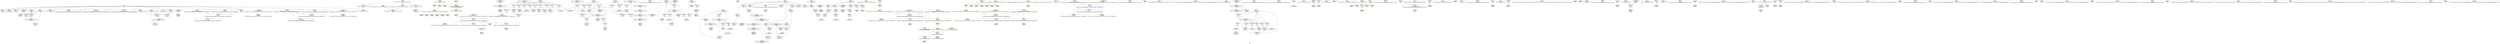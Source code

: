 digraph "SVFG" {
	label="SVFG";

	Node0x5588e68b7b00 [shape=record,color=grey,label="{NodeID: 0\nNullPtr}"];
	Node0x5588e68b7b00 -> Node0x5588e68da860[style=solid];
	Node0x5588e68b7b00 -> Node0x5588e68da960[style=solid];
	Node0x5588e68b7b00 -> Node0x5588e68daa30[style=solid];
	Node0x5588e68b7b00 -> Node0x5588e68dab00[style=solid];
	Node0x5588e68b7b00 -> Node0x5588e68dabd0[style=solid];
	Node0x5588e68b7b00 -> Node0x5588e68daca0[style=solid];
	Node0x5588e68b7b00 -> Node0x5588e68dad70[style=solid];
	Node0x5588e68b7b00 -> Node0x5588e68dae40[style=solid];
	Node0x5588e68b7b00 -> Node0x5588e68daf10[style=solid];
	Node0x5588e68b7b00 -> Node0x5588e68dafe0[style=solid];
	Node0x5588e68b7b00 -> Node0x5588e68db0b0[style=solid];
	Node0x5588e68b7b00 -> Node0x5588e68db180[style=solid];
	Node0x5588e68b7b00 -> Node0x5588e68db250[style=solid];
	Node0x5588e68b7b00 -> Node0x5588e68db320[style=solid];
	Node0x5588e68b7b00 -> Node0x5588e68e1880[style=solid];
	Node0x5588e68fc250 [shape=record,color=yellow,style=double,label="{NodeID: 346\n20V_1 = ENCHI(MR_20V_0)\npts\{78 \}\nFun[main]}"];
	Node0x5588e68fc250 -> Node0x5588e68dc700[style=dashed];
	Node0x5588e68fc250 -> Node0x5588e68dc8a0[style=dashed];
	Node0x5588e68fc250 -> Node0x5588e68fde70[style=dashed];
	Node0x5588e68e64e0 [shape=record,color=yellow,style=double,label="{NodeID: 263\nAPARM(322)\nCS[]}"];
	Node0x5588e68e1070 [shape=record,color=red,label="{NodeID: 180\n356\<--329\n\<--__len\n_ZStplIcSt11char_traitsIcESaIcEENSt7__cxx1112basic_stringIT_T0_T1_EEPKS5_RKS8_\n}"];
	Node0x5588e68e1070 -> Node0x5588e68e53d0[style=solid];
	Node0x5588e68d8970 [shape=record,color=black,label="{NodeID: 97\n141\<--140\nidxprom15\<--\nmain\n}"];
	Node0x5588e68c8ab0 [shape=record,color=green,label="{NodeID: 14\n122\<--1\n\<--dummyObj\nCan only get source location for instruction, argument, global var or function.}"];
	Node0x5588e68fd930 [shape=record,color=yellow,style=double,label="{NodeID: 360\nRETMU(8V_3)\npts\{64 \}\nFun[main]}"];
	Node0x5588e68e6f00 [shape=record,color=yellow,style=double,label="{NodeID: 277\nARet(357)\nCS[]}"];
	Node0x5588e68dbd40 [shape=record,color=blue,label="{NodeID: 194\n65\<--16\nans\<--\nmain\n}"];
	Node0x5588e68dbd40 -> Node0x5588e68f3930[style=dashed];
	Node0x5588e68d84b0 [shape=record,color=purple,label="{NodeID: 111\n159\<--8\narrayidx25\<--text\nmain\n}"];
	Node0x5588e68d84b0 -> Node0x5588e68e0850[style=solid];
	Node0x5588e68d6ff0 [shape=record,color=green,label="{NodeID: 28\n36\<--37\n__cxx_global_var_init\<--__cxx_global_var_init_field_insensitive\n}"];
	Node0x5588e68fe5d0 [shape=record,color=yellow,style=double,label="{NodeID: 374\nRETMU(36V_1)\npts\{334 \}\nFun[_ZStplIcSt11char_traitsIcESaIcEENSt7__cxx1112basic_stringIT_T0_T1_EEPKS5_RKS8_]}"];
	Node0x5588e68dd360 [shape=record,color=yellow,style=double,label="{NodeID: 291\nFPARM(323)\nFun[_ZStplIcSt11char_traitsIcESaIcEENSt7__cxx1112basic_stringIT_T0_T1_EEPKS5_RKS8_]}"];
	Node0x5588e68dd360 -> Node0x5588e68dca40[style=solid];
	Node0x5588e68dc8a0 [shape=record,color=blue,label="{NodeID: 208\n77\<--261\nehselector.slot\<--\nmain\n}"];
	Node0x5588e68dc8a0 -> Node0x5588e68f6130[style=dashed];
	Node0x5588e68de360 [shape=record,color=purple,label="{NodeID: 125\n211\<--12\narrayidx50\<--dp\nmain\n}"];
	Node0x5588e68d7af0 [shape=record,color=green,label="{NodeID: 42\n79\<--80\ns\<--s_field_insensitive\nmain\n}"];
	Node0x5588e68d7af0 -> Node0x5588e68e4390[style=solid];
	Node0x5588e68d7af0 -> Node0x5588e68e4fc0[style=solid];
	Node0x5588e68d7af0 -> Node0x5588e68e57e0[style=solid];
	Node0x5588e68d7af0 -> Node0x5588e68e5980[style=solid];
	Node0x5588e68d7af0 -> Node0x5588e68e5a50[style=solid];
	Node0x5588e68d7af0 -> Node0x5588e68e5cc0[style=solid];
	Node0x5588e68d7af0 -> Node0x5588e68e6340[style=solid];
	Node0x5588e68e9e70 [shape=record,color=grey,label="{NodeID: 305\n189 = Binary(188, 89, )\n}"];
	Node0x5588e68e9e70 -> Node0x5588e68dc220[style=solid];
	Node0x5588e68e4390 [shape=record,color=yellow,style=double,label="{NodeID: 222\nAPARM(79)\nCS[]|{<s0>11}}"];
	Node0x5588e68e4390:s0 -> Node0x5588e68dd450[style=solid,color=red];
	Node0x5588e68def20 [shape=record,color=red,label="{NodeID: 139\n110\<--18\n\<--L\nmain\n}"];
	Node0x5588e68def20 -> Node0x5588e68e99f0[style=solid];
	Node0x5588e68d98b0 [shape=record,color=green,label="{NodeID: 56\n279\<--280\n_ZNSolsEPFRSoS_E\<--_ZNSolsEPFRSoS_E_field_insensitive\n}"];
	Node0x5588e68f5230 [shape=record,color=black,label="{NodeID: 319\nMR_16V_8 = PHI(MR_16V_6, MR_16V_4, )\npts\{72 \}\n}"];
	Node0x5588e68f5230 -> Node0x5588e68f6b30[style=dashed];
	Node0x5588e68e4ef0 [shape=record,color=yellow,style=double,label="{NodeID: 236\nAPARM(277)\nCS[]}"];
	Node0x5588e68dfa80 [shape=record,color=red,label="{NodeID: 153\n192\<--67\n\<--i\nmain\n}"];
	Node0x5588e68dfa80 -> Node0x5588e68d80a0[style=solid];
	Node0x5588e68da590 [shape=record,color=green,label="{NodeID: 70\n403\<--404\n__s.addr\<--__s.addr_field_insensitive\n_ZNSt11char_traitsIcE6lengthEPKc\n}"];
	Node0x5588e68da590 -> Node0x5588e68e13b0[style=solid];
	Node0x5588e68da590 -> Node0x5588e68e3f80[style=solid];
	Node0x5588e68f9830 [shape=record,color=black,label="{NodeID: 333\nMR_12V_2 = PHI(MR_12V_4, MR_12V_1, )\npts\{68 \}\n}"];
	Node0x5588e68f9830 -> Node0x5588e68dbe10[style=dashed];
	Node0x5588e68f9830 -> Node0x5588e68fdaf0[style=dashed];
	Node0x5588e68e5a50 [shape=record,color=yellow,style=double,label="{NodeID: 250\nAPARM(79)\nCS[]}"];
	Node0x5588e68e05e0 [shape=record,color=red,label="{NodeID: 167\n105\<--104\n\<--arrayidx3\nmain\n}"];
	Node0x5588e68e05e0 -> Node0x5588e68db930[style=solid];
	Node0x5588e68db180 [shape=record,color=black,label="{NodeID: 84\n371\<--3\n\<--dummyVal\n_ZStplIcSt11char_traitsIcESaIcEENSt7__cxx1112basic_stringIT_T0_T1_EEPKS5_RKS8_\n}"];
	Node0x5588e68db180 -> Node0x5588e68e3eb0[style=solid];
	Node0x5588e68bcf30 [shape=record,color=green,label="{NodeID: 1\n7\<--1\n__dso_handle\<--dummyObj\nGlob }"];
	Node0x5588e68fc330 [shape=record,color=yellow,style=double,label="{NodeID: 347\n22V_1 = ENCHI(MR_22V_0)\npts\{90000 \}\nFun[main]}"];
	Node0x5588e68fc330 -> Node0x5588e68e0850[style=dashed];
	Node0x5588e68fc330 -> Node0x5588e68fdf50[style=dashed];
	Node0x5588e68e65b0 [shape=record,color=yellow,style=double,label="{NodeID: 264\nAPARM(349)\nCS[]}"];
	Node0x5588e68e1140 [shape=record,color=red,label="{NodeID: 181\n366\<--331\nnrvo.val\<--nrvo\n_ZStplIcSt11char_traitsIcESaIcEENSt7__cxx1112basic_stringIT_T0_T1_EEPKS5_RKS8_\n}"];
	Node0x5588e68d8a40 [shape=record,color=black,label="{NodeID: 98\n153\<--152\nidxprom21\<--\nmain\n}"];
	Node0x5588e68c8bb0 [shape=record,color=green,label="{NodeID: 15\n138\<--1\n\<--dummyObj\nCan only get source location for instruction, argument, global var or function.}"];
	Node0x5588e68fda10 [shape=record,color=yellow,style=double,label="{NodeID: 361\nRETMU(10V_2)\npts\{66 \}\nFun[main]}"];
	Node0x5588e68e6f90 [shape=record,color=yellow,style=double,label="{NodeID: 278\nARet(228)\nCS[]}"];
	Node0x5588e68dbe10 [shape=record,color=blue,label="{NodeID: 195\n67\<--16\ni\<--\nmain\n}"];
	Node0x5588e68dbe10 -> Node0x5588e68f3e30[style=dashed];
	Node0x5588e68d8580 [shape=record,color=purple,label="{NodeID: 112\n98\<--10\narrayidx\<--str\nmain\n}"];
	Node0x5588e68d8580 -> Node0x5588e68e4d50[style=solid];
	Node0x5588e68d7080 [shape=record,color=green,label="{NodeID: 29\n40\<--41\n_ZNSt8ios_base4InitC1Ev\<--_ZNSt8ios_base4InitC1Ev_field_insensitive\n}"];
	Node0x5588e68fe6b0 [shape=record,color=yellow,style=double,label="{NodeID: 375\nRETMU(28V_2)\npts\{326 \}\nFun[_ZStplIcSt11char_traitsIcESaIcEENSt7__cxx1112basic_stringIT_T0_T1_EEPKS5_RKS8_]}"];
	Node0x5588e68dd450 [shape=record,color=yellow,style=double,label="{NodeID: 292\nFPARM(324)\nFun[_ZStplIcSt11char_traitsIcESaIcEENSt7__cxx1112basic_stringIT_T0_T1_EEPKS5_RKS8_]}"];
	Node0x5588e68dd450 -> Node0x5588e68dcb10[style=solid];
	Node0x5588e68dc970 [shape=record,color=blue,label="{NodeID: 209\n63\<--287\nt\<--inc78\nmain\n}"];
	Node0x5588e68dc970 -> Node0x5588e68f8e30[style=dashed];
	Node0x5588e68de430 [shape=record,color=purple,label="{NodeID: 126\n212\<--12\narrayidx51\<--dp\nmain\n}"];
	Node0x5588e68de430 -> Node0x5588e68e0b90[style=solid];
	Node0x5588e68d7bc0 [shape=record,color=green,label="{NodeID: 43\n81\<--82\nref.tmp\<--ref.tmp_field_insensitive\nmain\n}"];
	Node0x5588e68d7bc0 -> Node0x5588e68e41f0[style=solid];
	Node0x5588e68d7bc0 -> Node0x5588e68e5b20[style=solid];
	Node0x5588e68d7bc0 -> Node0x5588e68e5bf0[style=solid];
	Node0x5588e68e9ff0 [shape=record,color=grey,label="{NodeID: 306\n168 = cmp(166, 167, )\n}"];
	Node0x5588e68e4460 [shape=record,color=yellow,style=double,label="{NodeID: 223\nAPARM(13)\nCS[]}"];
	Node0x5588e68deff0 [shape=record,color=red,label="{NodeID: 140\n113\<--18\n\<--L\nmain\n}"];
	Node0x5588e68deff0 -> Node0x5588e68dba00[style=solid];
	Node0x5588e68d99b0 [shape=record,color=green,label="{NodeID: 57\n283\<--284\n_ZNSt7__cxx1119basic_ostringstreamIcSt11char_traitsIcESaIcEED1Ev\<--_ZNSt7__cxx1119basic_ostringstreamIcSt11char_traitsIcESaIcEED1Ev_field_insensitive\n}"];
	Node0x5588e68f5730 [shape=record,color=black,label="{NodeID: 320\nMR_26V_10 = PHI(MR_26V_9, MR_26V_6, )\npts\{140000 \}\n}"];
	Node0x5588e68f5730 -> Node0x5588e68f7030[style=dashed];
	Node0x5588e68e4fc0 [shape=record,color=yellow,style=double,label="{NodeID: 237\nAPARM(79)\nCS[]}"];
	Node0x5588e68dfb50 [shape=record,color=red,label="{NodeID: 154\n209\<--67\n\<--i\nmain\n}"];
	Node0x5588e68dfb50 -> Node0x5588e68d8240[style=solid];
	Node0x5588e68da660 [shape=record,color=green,label="{NodeID: 71\n408\<--409\nstrlen\<--strlen_field_insensitive\n}"];
	Node0x5588e68fa540 [shape=record,color=black,label="{NodeID: 334\nMR_14V_2 = PHI(MR_14V_3, MR_14V_1, )\npts\{70 \}\n}"];
	Node0x5588e68fa540 -> Node0x5588e68f4330[style=dashed];
	Node0x5588e68fa540 -> Node0x5588e68fdbd0[style=dashed];
	Node0x5588e68e5b20 [shape=record,color=yellow,style=double,label="{NodeID: 251\nAPARM(81)\nCS[]}"];
	Node0x5588e68e06b0 [shape=record,color=red,label="{NodeID: 168\n135\<--134\n\<--arrayidx12\nmain\n}"];
	Node0x5588e68e06b0 -> Node0x5588e68d88a0[style=solid];
	Node0x5588e68db250 [shape=record,color=black,label="{NodeID: 85\n380\<--3\nlpad.val\<--dummyVal\n_ZStplIcSt11char_traitsIcESaIcEENSt7__cxx1112basic_stringIT_T0_T1_EEPKS5_RKS8_\n}"];
	Node0x5588e68bcfc0 [shape=record,color=green,label="{NodeID: 2\n16\<--1\n\<--dummyObj\nCan only get source location for instruction, argument, global var or function.}"];
	Node0x5588e68fc410 [shape=record,color=yellow,style=double,label="{NodeID: 348\n24V_1 = ENCHI(MR_24V_0)\npts\{110000 \}\nFun[main]}"];
	Node0x5588e68fc410 -> Node0x5588e68e05e0[style=dashed];
	Node0x5588e68fc410 -> Node0x5588e68e06b0[style=dashed];
	Node0x5588e68fc410 -> Node0x5588e68e0780[style=dashed];
	Node0x5588e68fc410 -> Node0x5588e68fe030[style=dashed];
	Node0x5588e68e6680 [shape=record,color=yellow,style=double,label="{NodeID: 265\nAPARM(322)\nCS[]}"];
	Node0x5588e68e1210 [shape=record,color=red,label="{NodeID: 182\n378\<--333\nexn\<--exn.slot\n_ZStplIcSt11char_traitsIcESaIcEENSt7__cxx1112basic_stringIT_T0_T1_EEPKS5_RKS8_\n}"];
	Node0x5588e68d8b10 [shape=record,color=black,label="{NodeID: 99\n156\<--155\nconv23\<--\nmain\n}"];
	Node0x5588e68d8b10 -> Node0x5588e68ea770[style=solid];
	Node0x5588e68c8cb0 [shape=record,color=green,label="{NodeID: 16\n150\<--1\n\<--dummyObj\nCan only get source location for instruction, argument, global var or function.}"];
	Node0x5588e68fdaf0 [shape=record,color=yellow,style=double,label="{NodeID: 362\nRETMU(12V_2)\npts\{68 \}\nFun[main]}"];
	Node0x5588e68dcbb0 [shape=record,color=yellow,style=double,label="{NodeID: 279\nARet(235)\nCS[]}"];
	Node0x5588e68dcbb0 -> Node0x5588e68ea2f0[style=solid];
	Node0x5588e68dbee0 [shape=record,color=blue,label="{NodeID: 196\n143\<--89\narrayidx17\<--\nmain\n}"];
	Node0x5588e68dbee0 -> Node0x5588e68f7530[style=dashed];
	Node0x5588e68d8650 [shape=record,color=purple,label="{NodeID: 113\n104\<--10\narrayidx3\<--str\nmain\n}"];
	Node0x5588e68d8650 -> Node0x5588e68e05e0[style=solid];
	Node0x5588e68d7110 [shape=record,color=green,label="{NodeID: 30\n46\<--47\n__cxa_atexit\<--__cxa_atexit_field_insensitive\n}"];
	Node0x5588e68fe790 [shape=record,color=yellow,style=double,label="{NodeID: 376\nRETMU(38V_1)\npts\{336 \}\nFun[_ZStplIcSt11char_traitsIcESaIcEENSt7__cxx1112basic_stringIT_T0_T1_EEPKS5_RKS8_]}"];
	Node0x5588e68dd540 [shape=record,color=yellow,style=double,label="{NodeID: 293\nFRet(60)\nFun[main]}"];
	Node0x5588e68dca40 [shape=record,color=blue,label="{NodeID: 210\n325\<--323\n__lhs.addr\<--__lhs\n_ZStplIcSt11char_traitsIcESaIcEENSt7__cxx1112basic_stringIT_T0_T1_EEPKS5_RKS8_\n}"];
	Node0x5588e68dca40 -> Node0x5588e68e0c60[style=dashed];
	Node0x5588e68dca40 -> Node0x5588e68e0d30[style=dashed];
	Node0x5588e68dca40 -> Node0x5588e68fe6b0[style=dashed];
	Node0x5588e68de500 [shape=record,color=purple,label="{NodeID: 127\n84\<--20\n\<--.str\nmain\n}"];
	Node0x5588e68de500 -> Node0x5588e68e4050[style=solid];
	Node0x5588e68d7c90 [shape=record,color=green,label="{NodeID: 44\n86\<--87\nscanf\<--scanf_field_insensitive\n}"];
	Node0x5588e68ea170 [shape=record,color=grey,label="{NodeID: 307\n130 = cmp(128, 129, )\n}"];
	Node0x5588e68e4530 [shape=record,color=yellow,style=double,label="{NodeID: 224\nAPARM(120)\nCS[]}"];
	Node0x5588e68df0c0 [shape=record,color=red,label="{NodeID: 141\n129\<--18\n\<--L\nmain\n}"];
	Node0x5588e68df0c0 -> Node0x5588e68ea170[style=solid];
	Node0x5588e68d9ab0 [shape=record,color=green,label="{NodeID: 58\n312\<--313\n__gxx_personality_v0\<--__gxx_personality_v0_field_insensitive\n}"];
	Node0x5588e68f5c30 [shape=record,color=black,label="{NodeID: 321\nMR_18V_3 = PHI(MR_18V_2, MR_18V_4, )\npts\{76 \}\n}"];
	Node0x5588e68f5c30 -> Node0x5588e68e0440[style=dashed];
	Node0x5588e68e5090 [shape=record,color=yellow,style=double,label="{NodeID: 238\nAPARM(73)\nCS[]}"];
	Node0x5588e68dfc20 [shape=record,color=red,label="{NodeID: 155\n218\<--67\n\<--i\nmain\n}"];
	Node0x5588e68dfc20 -> Node0x5588e68e90f0[style=solid];
	Node0x5588e68da760 [shape=record,color=green,label="{NodeID: 72\n33\<--425\n_GLOBAL__sub_I_wcao_2_1.cpp\<--_GLOBAL__sub_I_wcao_2_1.cpp_field_insensitive\n}"];
	Node0x5588e68da760 -> Node0x5588e68e1780[style=solid];
	Node0x5588e68fa630 [shape=record,color=black,label="{NodeID: 335\nMR_16V_2 = PHI(MR_16V_3, MR_16V_1, )\npts\{72 \}\n}"];
	Node0x5588e68fa630 -> Node0x5588e68f4830[style=dashed];
	Node0x5588e68fa630 -> Node0x5588e68fdcb0[style=dashed];
	Node0x5588e68e5bf0 [shape=record,color=yellow,style=double,label="{NodeID: 252\nAPARM(81)\nCS[]}"];
	Node0x5588e68e0780 [shape=record,color=red,label="{NodeID: 169\n155\<--154\n\<--arrayidx22\nmain\n}"];
	Node0x5588e68e0780 -> Node0x5588e68d8b10[style=solid];
	Node0x5588e68db320 [shape=record,color=black,label="{NodeID: 86\n381\<--3\nlpad.val6\<--dummyVal\n_ZStplIcSt11char_traitsIcESaIcEENSt7__cxx1112basic_stringIT_T0_T1_EEPKS5_RKS8_\n}"];
	Node0x5588e68bd050 [shape=record,color=green,label="{NodeID: 3\n20\<--1\n.str\<--dummyObj\nGlob }"];
	Node0x5588e68fc4f0 [shape=record,color=yellow,style=double,label="{NodeID: 349\n26V_1 = ENCHI(MR_26V_0)\npts\{140000 \}\nFun[main]}"];
	Node0x5588e68fc4f0 -> Node0x5588e68fab30[style=dashed];
	Node0x5588e68e6750 [shape=record,color=yellow,style=double,label="{NodeID: 266\nAPARM(351)\nCS[]}"];
	Node0x5588e68e12e0 [shape=record,color=red,label="{NodeID: 183\n379\<--335\nsel\<--ehselector.slot\n_ZStplIcSt11char_traitsIcESaIcEENSt7__cxx1112basic_stringIT_T0_T1_EEPKS5_RKS8_\n}"];
	Node0x5588e68d8be0 [shape=record,color=black,label="{NodeID: 100\n158\<--157\nidxprom24\<--\nmain\n}"];
	Node0x5588e68c8db0 [shape=record,color=green,label="{NodeID: 17\n200\<--1\n\<--dummyObj\nCan only get source location for instruction, argument, global var or function.}"];
	Node0x5588e68fdbd0 [shape=record,color=yellow,style=double,label="{NodeID: 363\nRETMU(14V_2)\npts\{70 \}\nFun[main]}"];
	Node0x5588e68dcc40 [shape=record,color=yellow,style=double,label="{NodeID: 280\nARet(245)\nCS[]}"];
	Node0x5588e68dbfb0 [shape=record,color=blue,label="{NodeID: 197\n69\<--89\nj\<--\nmain\n}"];
	Node0x5588e68dbfb0 -> Node0x5588e68f6630[style=dashed];
	Node0x5588e68d8720 [shape=record,color=purple,label="{NodeID: 114\n115\<--10\narrayidx6\<--str\nmain\n}"];
	Node0x5588e68d8720 -> Node0x5588e68e4870[style=solid];
	Node0x5588e68d71a0 [shape=record,color=green,label="{NodeID: 31\n45\<--51\n_ZNSt8ios_base4InitD1Ev\<--_ZNSt8ios_base4InitD1Ev_field_insensitive\n}"];
	Node0x5588e68d71a0 -> Node0x5588e68db5c0[style=solid];
	Node0x5588e68dda10 [shape=record,color=yellow,style=double,label="{NodeID: 294\nFRet(401)\nFun[_ZNSt11char_traitsIcE6lengthEPKc]|{<s0>23}}"];
	Node0x5588e68dda10:s0 -> Node0x5588e68dcf10[style=solid,color=blue];
	Node0x5588e68dcb10 [shape=record,color=blue,label="{NodeID: 211\n327\<--324\n__rhs.addr\<--__rhs\n_ZStplIcSt11char_traitsIcESaIcEENSt7__cxx1112basic_stringIT_T0_T1_EEPKS5_RKS8_\n}"];
	Node0x5588e68dcb10 -> Node0x5588e68e0e00[style=dashed];
	Node0x5588e68dcb10 -> Node0x5588e68e0ed0[style=dashed];
	Node0x5588e68dcb10 -> Node0x5588e68fe300[style=dashed];
	Node0x5588e68de5d0 [shape=record,color=purple,label="{NodeID: 128\n99\<--22\n\<--.str.1\nmain\n}"];
	Node0x5588e68de5d0 -> Node0x5588e68e4c80[style=solid];
	Node0x5588e68d7d90 [shape=record,color=green,label="{NodeID: 45\n123\<--124\nllvm.memset.p0i8.i64\<--llvm.memset.p0i8.i64_field_insensitive\n}"];
	Node0x5588e68ea2f0 [shape=record,color=grey,label="{NodeID: 308\n238 = cmp(235, 239, )\n}"];
	Node0x5588e68e4600 [shape=record,color=yellow,style=double,label="{NodeID: 225\nAPARM(121)\nCS[]}"];
	Node0x5588e68df190 [shape=record,color=red,label="{NodeID: 142\n91\<--63\n\<--t\nmain\n}"];
	Node0x5588e68df190 -> Node0x5588e68ea5f0[style=solid];
	Node0x5588e68d9bb0 [shape=record,color=green,label="{NodeID: 59\n325\<--326\n__lhs.addr\<--__lhs.addr_field_insensitive\n_ZStplIcSt11char_traitsIcESaIcEENSt7__cxx1112basic_stringIT_T0_T1_EEPKS5_RKS8_\n}"];
	Node0x5588e68d9bb0 -> Node0x5588e68e0c60[style=solid];
	Node0x5588e68d9bb0 -> Node0x5588e68e0d30[style=solid];
	Node0x5588e68d9bb0 -> Node0x5588e68dca40[style=solid];
	Node0x5588e68f6130 [shape=record,color=black,label="{NodeID: 322\nMR_20V_3 = PHI(MR_20V_2, MR_20V_4, )\npts\{78 \}\n}"];
	Node0x5588e68f6130 -> Node0x5588e68e0510[style=dashed];
	Node0x5588e68e5160 [shape=record,color=yellow,style=double,label="{NodeID: 239\nAPARM(73)\nCS[]}"];
	Node0x5588e68dfcf0 [shape=record,color=red,label="{NodeID: 156\n148\<--69\n\<--j\nmain\n}"];
	Node0x5588e68dfcf0 -> Node0x5588e68eaa70[style=solid];
	Node0x5588e68da860 [shape=record,color=black,label="{NodeID: 73\n2\<--3\ndummyVal\<--dummyVal\n}"];
	Node0x5588e68fab30 [shape=record,color=black,label="{NodeID: 336\nMR_26V_2 = PHI(MR_26V_3, MR_26V_1, )\npts\{140000 \}\n}"];
	Node0x5588e68fab30 -> Node0x5588e68f4d30[style=dashed];
	Node0x5588e68fab30 -> Node0x5588e68fe110[style=dashed];
	Node0x5588e68e5cc0 [shape=record,color=yellow,style=double,label="{NodeID: 253\nAPARM(79)\nCS[]}"];
	Node0x5588e68e0850 [shape=record,color=red,label="{NodeID: 170\n160\<--159\n\<--arrayidx25\nmain\n}"];
	Node0x5588e68e0850 -> Node0x5588e68d8cb0[style=solid];
	Node0x5588e68db3f0 [shape=record,color=black,label="{NodeID: 87\n13\<--12\n\<--dp\nCan only get source location for instruction, argument, global var or function.}"];
	Node0x5588e68db3f0 -> Node0x5588e68e4460[style=solid];
	Node0x5588e68bd0e0 [shape=record,color=green,label="{NodeID: 4\n22\<--1\n.str.1\<--dummyObj\nGlob }"];
	Node0x5588e68fc5d0 [shape=record,color=yellow,style=double,label="{NodeID: 350\n40V_1 = ENCHI(MR_40V_0)\npts\{404 \}\nFun[_ZNSt11char_traitsIcE6lengthEPKc]}"];
	Node0x5588e68fc5d0 -> Node0x5588e68e3f80[style=dashed];
	Node0x5588e68e6820 [shape=record,color=yellow,style=double,label="{NodeID: 267\nAPARM(322)\nCS[]}"];
	Node0x5588e68e13b0 [shape=record,color=red,label="{NodeID: 184\n406\<--403\n\<--__s.addr\n_ZNSt11char_traitsIcE6lengthEPKc\n}"];
	Node0x5588e68e13b0 -> Node0x5588e68e6b60[style=solid];
	Node0x5588e68d8cb0 [shape=record,color=black,label="{NodeID: 101\n161\<--160\nconv26\<--\nmain\n}"];
	Node0x5588e68d8cb0 -> Node0x5588e68ea770[style=solid];
	Node0x5588e68c8eb0 [shape=record,color=green,label="{NodeID: 18\n223\<--1\n\<--dummyObj\nCan only get source location for instruction, argument, global var or function.}"];
	Node0x5588e68fdcb0 [shape=record,color=yellow,style=double,label="{NodeID: 364\nRETMU(16V_2)\npts\{72 \}\nFun[main]}"];
	Node0x5588e68dccd0 [shape=record,color=yellow,style=double,label="{NodeID: 281\nARet(266)\nCS[]}"];
	Node0x5588e68dccd0 -> Node0x5588e68e5f30[style=solid];
	Node0x5588e68dc080 [shape=record,color=blue,label="{NodeID: 198\n71\<--16\nk\<--\nmain\n}"];
	Node0x5588e68dc080 -> Node0x5588e68f7a30[style=dashed];
	Node0x5588e68ddbc0 [shape=record,color=purple,label="{NodeID: 115\n134\<--10\narrayidx12\<--str\nmain\n}"];
	Node0x5588e68ddbc0 -> Node0x5588e68e06b0[style=solid];
	Node0x5588e68d72a0 [shape=record,color=green,label="{NodeID: 32\n58\<--59\nmain\<--main_field_insensitive\n}"];
	Node0x5588e68ddb00 [shape=record,color=grey,label="{NodeID: 295\n174 = Binary(173, 89, )\n}"];
	Node0x5588e68ddb00 -> Node0x5588e68d8e50[style=solid];
	Node0x5588e68e3b70 [shape=record,color=blue,label="{NodeID: 212\n329\<--340\n__len\<--call\n_ZStplIcSt11char_traitsIcESaIcEENSt7__cxx1112basic_stringIT_T0_T1_EEPKS5_RKS8_\n}"];
	Node0x5588e68e3b70 -> Node0x5588e68e0fa0[style=dashed];
	Node0x5588e68e3b70 -> Node0x5588e68e1070[style=dashed];
	Node0x5588e68e3b70 -> Node0x5588e68fe410[style=dashed];
	Node0x5588e68de6a0 [shape=record,color=purple,label="{NodeID: 129\n116\<--22\n\<--.str.1\nmain\n}"];
	Node0x5588e68de6a0 -> Node0x5588e68e47a0[style=solid];
	Node0x5588e68d7e90 [shape=record,color=green,label="{NodeID: 46\n224\<--225\n_ZNSt7__cxx1119basic_ostringstreamIcSt11char_traitsIcESaIcEEC1ESt13_Ios_Openmode\<--_ZNSt7__cxx1119basic_ostringstreamIcSt11char_traitsIcESaIcEEC1ESt13_Ios_Openmode_field_insensitive\n}"];
	Node0x5588e68ea470 [shape=record,color=grey,label="{NodeID: 309\n137 = cmp(136, 138, )\n}"];
	Node0x5588e68e46d0 [shape=record,color=yellow,style=double,label="{NodeID: 226\nAPARM(122)\nCS[]}"];
	Node0x5588e68df260 [shape=record,color=red,label="{NodeID: 143\n269\<--63\n\<--t\nmain\n}"];
	Node0x5588e68df260 -> Node0x5588e68e6000[style=solid];
	Node0x5588e68d9c80 [shape=record,color=green,label="{NodeID: 60\n327\<--328\n__rhs.addr\<--__rhs.addr_field_insensitive\n_ZStplIcSt11char_traitsIcESaIcEENSt7__cxx1112basic_stringIT_T0_T1_EEPKS5_RKS8_\n}"];
	Node0x5588e68d9c80 -> Node0x5588e68e0e00[style=solid];
	Node0x5588e68d9c80 -> Node0x5588e68e0ed0[style=solid];
	Node0x5588e68d9c80 -> Node0x5588e68dcb10[style=solid];
	Node0x5588e68f6630 [shape=record,color=black,label="{NodeID: 323\nMR_14V_5 = PHI(MR_14V_6, MR_14V_4, )\npts\{70 \}\n}"];
	Node0x5588e68f6630 -> Node0x5588e68dfcf0[style=dashed];
	Node0x5588e68f6630 -> Node0x5588e68dfdc0[style=dashed];
	Node0x5588e68f6630 -> Node0x5588e68dfe90[style=dashed];
	Node0x5588e68f6630 -> Node0x5588e68dff60[style=dashed];
	Node0x5588e68f6630 -> Node0x5588e68e0030[style=dashed];
	Node0x5588e68f6630 -> Node0x5588e68e0100[style=dashed];
	Node0x5588e68f6630 -> Node0x5588e68dc3c0[style=dashed];
	Node0x5588e68f6630 -> Node0x5588e68f4330[style=dashed];
	Node0x5588e68e5230 [shape=record,color=yellow,style=double,label="{NodeID: 240\nAPARM(322)\nCS[]}"];
	Node0x5588e68dfdc0 [shape=record,color=red,label="{NodeID: 157\n157\<--69\n\<--j\nmain\n}"];
	Node0x5588e68dfdc0 -> Node0x5588e68d8be0[style=solid];
	Node0x5588e68da960 [shape=record,color=black,label="{NodeID: 74\n252\<--3\n\<--dummyVal\nmain\n}"];
	Node0x5588e68fb030 [shape=record,color=yellow,style=double,label="{NodeID: 337\n2V_1 = ENCHI(MR_2V_0)\npts\{17 \}\nFun[main]}"];
	Node0x5588e68fb030 -> Node0x5588e68decb0[style=dashed];
	Node0x5588e68fb030 -> Node0x5588e68fcc50[style=dashed];
	Node0x5588e68e5d90 [shape=record,color=yellow,style=double,label="{NodeID: 254\nAPARM(26)\nCS[]}"];
	Node0x5588e68e0920 [shape=record,color=red,label="{NodeID: 171\n177\<--176\n\<--arrayidx35\nmain\n}"];
	Node0x5588e68e0920 -> Node0x5588e68e9b70[style=solid];
	Node0x5588e68db4f0 [shape=record,color=black,label="{NodeID: 88\n60\<--16\nmain_ret\<--\nmain\n}"];
	Node0x5588e68db4f0 -> Node0x5588e68dd540[style=solid];
	Node0x5588e68bc6e0 [shape=record,color=green,label="{NodeID: 5\n24\<--1\n.str.2\<--dummyObj\nGlob }"];
	Node0x5588e68fc6e0 [shape=record,color=yellow,style=double,label="{NodeID: 351\n30V_1 = ENCHI(MR_30V_0)\npts\{328 \}\nFun[_ZStplIcSt11char_traitsIcESaIcEENSt7__cxx1112basic_stringIT_T0_T1_EEPKS5_RKS8_]}"];
	Node0x5588e68fc6e0 -> Node0x5588e68dcb10[style=dashed];
	Node0x5588e68e68f0 [shape=record,color=yellow,style=double,label="{NodeID: 268\nAPARM(360)\nCS[]}"];
	Node0x5588e68e1480 [shape=record,color=blue,label="{NodeID: 185\n15\<--16\nN\<--\nGlob }"];
	Node0x5588e68e1480 -> Node0x5588e68fb030[style=dashed];
	Node0x5588e68d8d80 [shape=record,color=black,label="{NodeID: 102\n171\<--170\nidxprom32\<--\nmain\n}"];
	Node0x5588e68c8fb0 [shape=record,color=green,label="{NodeID: 19\n239\<--1\n\<--dummyObj\nCan only get source location for instruction, argument, global var or function.}"];
	Node0x5588e68fdd90 [shape=record,color=yellow,style=double,label="{NodeID: 365\nRETMU(18V_1)\npts\{76 \}\nFun[main]}"];
	Node0x5588e68dcd60 [shape=record,color=yellow,style=double,label="{NodeID: 282\nARet(270)\nCS[]}"];
	Node0x5588e68dcd60 -> Node0x5588e68e60d0[style=solid];
	Node0x5588e68dc150 [shape=record,color=blue,label="{NodeID: 199\n183\<--185\narrayidx39\<--add\nmain\n}"];
	Node0x5588e68dc150 -> Node0x5588e68f7f30[style=dashed];
	Node0x5588e68ddc50 [shape=record,color=purple,label="{NodeID: 116\n154\<--10\narrayidx22\<--str\nmain\n}"];
	Node0x5588e68ddc50 -> Node0x5588e68e0780[style=solid];
	Node0x5588e68d73a0 [shape=record,color=green,label="{NodeID: 33\n61\<--62\nretval\<--retval_field_insensitive\nmain\n}"];
	Node0x5588e68d73a0 -> Node0x5588e68e1980[style=solid];
	Node0x5588e68e90f0 [shape=record,color=grey,label="{NodeID: 296\n219 = Binary(218, 89, )\n}"];
	Node0x5588e68e90f0 -> Node0x5588e68dc560[style=solid];
	Node0x5588e68e3c40 [shape=record,color=blue,label="{NodeID: 213\n331\<--122\nnrvo\<--\n_ZStplIcSt11char_traitsIcESaIcEENSt7__cxx1112basic_stringIT_T0_T1_EEPKS5_RKS8_\n}"];
	Node0x5588e68e3c40 -> Node0x5588e68e3d10[style=dashed];
	Node0x5588e68de770 [shape=record,color=purple,label="{NodeID: 130\n241\<--24\n\<--.str.2\nmain\n}"];
	Node0x5588e68de770 -> Node0x5588e68e42c0[style=solid];
	Node0x5588e68d7f90 [shape=record,color=green,label="{NodeID: 47\n229\<--230\n_ZNSolsEi\<--_ZNSolsEi_field_insensitive\n}"];
	Node0x5588e68ea5f0 [shape=record,color=grey,label="{NodeID: 310\n93 = cmp(91, 92, )\n}"];
	Node0x5588e68e47a0 [shape=record,color=yellow,style=double,label="{NodeID: 227\nAPARM(116)\nCS[]}"];
	Node0x5588e68df330 [shape=record,color=red,label="{NodeID: 144\n286\<--63\n\<--t\nmain\n}"];
	Node0x5588e68df330 -> Node0x5588e68e93f0[style=solid];
	Node0x5588e68d9d50 [shape=record,color=green,label="{NodeID: 61\n329\<--330\n__len\<--__len_field_insensitive\n_ZStplIcSt11char_traitsIcESaIcEENSt7__cxx1112basic_stringIT_T0_T1_EEPKS5_RKS8_\n}"];
	Node0x5588e68d9d50 -> Node0x5588e68e0fa0[style=solid];
	Node0x5588e68d9d50 -> Node0x5588e68e1070[style=solid];
	Node0x5588e68d9d50 -> Node0x5588e68e3b70[style=solid];
	Node0x5588e68f6b30 [shape=record,color=black,label="{NodeID: 324\nMR_16V_4 = PHI(MR_16V_8, MR_16V_3, )\npts\{72 \}\n}"];
	Node0x5588e68f6b30 -> Node0x5588e68dc080[style=dashed];
	Node0x5588e68f6b30 -> Node0x5588e68f4830[style=dashed];
	Node0x5588e68f6b30 -> Node0x5588e68f5230[style=dashed];
	Node0x5588e68e5300 [shape=record,color=yellow,style=double,label="{NodeID: 241\nAPARM(355)\nCS[]}"];
	Node0x5588e68dfe90 [shape=record,color=red,label="{NodeID: 158\n173\<--69\n\<--j\nmain\n}"];
	Node0x5588e68dfe90 -> Node0x5588e68ddb00[style=solid];
	Node0x5588e68daa30 [shape=record,color=black,label="{NodeID: 75\n253\<--3\n\<--dummyVal\nmain\n}"];
	Node0x5588e68daa30 -> Node0x5588e68dc630[style=solid];
	Node0x5588e68fbb50 [shape=record,color=yellow,style=double,label="{NodeID: 338\n4V_1 = ENCHI(MR_4V_0)\npts\{19 \}\nFun[main]}"];
	Node0x5588e68fbb50 -> Node0x5588e68f8930[style=dashed];
	Node0x5588e68e5e60 [shape=record,color=yellow,style=double,label="{NodeID: 255\nAPARM(265)\nCS[]}"];
	Node0x5588e68e09f0 [shape=record,color=red,label="{NodeID: 172\n184\<--183\n\<--arrayidx39\nmain\n}"];
	Node0x5588e68e09f0 -> Node0x5588e68e9b70[style=solid];
	Node0x5588e68db5c0 [shape=record,color=black,label="{NodeID: 89\n44\<--45\n\<--_ZNSt8ios_base4InitD1Ev\nCan only get source location for instruction, argument, global var or function.}"];
	Node0x5588e68db5c0 -> Node0x5588e68e4a10[style=solid];
	Node0x5588e68bc770 [shape=record,color=green,label="{NodeID: 6\n26\<--1\n_ZSt4cout\<--dummyObj\nGlob }"];
	Node0x5588e68fc7f0 [shape=record,color=yellow,style=double,label="{NodeID: 352\n32V_1 = ENCHI(MR_32V_0)\npts\{330 \}\nFun[_ZStplIcSt11char_traitsIcESaIcEENSt7__cxx1112basic_stringIT_T0_T1_EEPKS5_RKS8_]}"];
	Node0x5588e68fc7f0 -> Node0x5588e68e3b70[style=dashed];
	Node0x5588e68e69c0 [shape=record,color=yellow,style=double,label="{NodeID: 269\nAPARM(322)\nCS[]}"];
	Node0x5588e68e1580 [shape=record,color=blue,label="{NodeID: 186\n18\<--16\nL\<--\nGlob }"];
	Node0x5588e68e1580 -> Node0x5588e68fbb50[style=dashed];
	Node0x5588e68d8e50 [shape=record,color=black,label="{NodeID: 103\n175\<--174\nidxprom34\<--sub\nmain\n}"];
	Node0x5588e68c90b0 [shape=record,color=green,label="{NodeID: 20\n365\<--1\n\<--dummyObj\nCan only get source location for instruction, argument, global var or function.}"];
	Node0x5588e68fde70 [shape=record,color=yellow,style=double,label="{NodeID: 366\nRETMU(20V_1)\npts\{78 \}\nFun[main]}"];
	Node0x5588e68dcdf0 [shape=record,color=yellow,style=double,label="{NodeID: 283\nARet(272)\nCS[]}"];
	Node0x5588e68dcdf0 -> Node0x5588e68e6270[style=solid];
	Node0x5588e68dc220 [shape=record,color=blue,label="{NodeID: 200\n71\<--189\nk\<--inc40\nmain\n}"];
	Node0x5588e68dc220 -> Node0x5588e68f7a30[style=dashed];
	Node0x5588e68ddce0 [shape=record,color=purple,label="{NodeID: 117\n142\<--12\narrayidx16\<--dp\nmain\n}"];
	Node0x5588e68d7470 [shape=record,color=green,label="{NodeID: 34\n63\<--64\nt\<--t_field_insensitive\nmain\n}"];
	Node0x5588e68d7470 -> Node0x5588e68df190[style=solid];
	Node0x5588e68d7470 -> Node0x5588e68df260[style=solid];
	Node0x5588e68d7470 -> Node0x5588e68df330[style=solid];
	Node0x5588e68d7470 -> Node0x5588e68e1a50[style=solid];
	Node0x5588e68d7470 -> Node0x5588e68dc970[style=solid];
	Node0x5588e68e9270 [shape=record,color=grey,label="{NodeID: 297\n215 = Binary(214, 200, )\n}"];
	Node0x5588e68e9270 -> Node0x5588e68dc490[style=solid];
	Node0x5588e68e3d10 [shape=record,color=blue,label="{NodeID: 214\n331\<--365\nnrvo\<--\n_ZStplIcSt11char_traitsIcESaIcEENSt7__cxx1112basic_stringIT_T0_T1_EEPKS5_RKS8_\n}"];
	Node0x5588e68e3d10 -> Node0x5588e68e1140[style=dashed];
	Node0x5588e68e3d10 -> Node0x5588e68fe4f0[style=dashed];
	Node0x5588e68de840 [shape=record,color=purple,label="{NodeID: 131\n265\<--27\n\<--.str.3\nmain\n}"];
	Node0x5588e68de840 -> Node0x5588e68e5e60[style=solid];
	Node0x5588e68d90b0 [shape=record,color=green,label="{NodeID: 48\n232\<--233\n_ZNKSt7__cxx1119basic_ostringstreamIcSt11char_traitsIcESaIcEE3strEv\<--_ZNKSt7__cxx1119basic_ostringstreamIcSt11char_traitsIcESaIcEE3strEv_field_insensitive\n}"];
	Node0x5588e68ea770 [shape=record,color=grey,label="{NodeID: 311\n162 = cmp(156, 161, )\n}"];
	Node0x5588e68e4870 [shape=record,color=yellow,style=double,label="{NodeID: 228\nAPARM(115)\nCS[]}"];
	Node0x5588e68df400 [shape=record,color=red,label="{NodeID: 145\n208\<--65\n\<--ans\nmain\n}"];
	Node0x5588e68df400 -> Node0x5588e68e9570[style=solid];
	Node0x5588e68d9e20 [shape=record,color=green,label="{NodeID: 62\n331\<--332\nnrvo\<--nrvo_field_insensitive\n_ZStplIcSt11char_traitsIcESaIcEENSt7__cxx1112basic_stringIT_T0_T1_EEPKS5_RKS8_\n}"];
	Node0x5588e68d9e20 -> Node0x5588e68e1140[style=solid];
	Node0x5588e68d9e20 -> Node0x5588e68e3c40[style=solid];
	Node0x5588e68d9e20 -> Node0x5588e68e3d10[style=solid];
	Node0x5588e68f7030 [shape=record,color=black,label="{NodeID: 325\nMR_26V_6 = PHI(MR_26V_10, MR_26V_5, )\npts\{140000 \}\n}"];
	Node0x5588e68f7030 -> Node0x5588e68e0b90[style=dashed];
	Node0x5588e68f7030 -> Node0x5588e68f4d30[style=dashed];
	Node0x5588e68f7030 -> Node0x5588e68f5730[style=dashed];
	Node0x5588e68f7030 -> Node0x5588e68f7f30[style=dashed];
	Node0x5588e68e53d0 [shape=record,color=yellow,style=double,label="{NodeID: 242\nAPARM(356)\nCS[]}"];
	Node0x5588e68dff60 [shape=record,color=red,label="{NodeID: 159\n181\<--69\n\<--j\nmain\n}"];
	Node0x5588e68dff60 -> Node0x5588e68d8ff0[style=solid];
	Node0x5588e68dab00 [shape=record,color=black,label="{NodeID: 76\n255\<--3\n\<--dummyVal\nmain\n}"];
	Node0x5588e68dab00 -> Node0x5588e68dc700[style=solid];
	Node0x5588e68fbc30 [shape=record,color=yellow,style=double,label="{NodeID: 339\n6V_1 = ENCHI(MR_6V_0)\npts\{62 \}\nFun[main]}"];
	Node0x5588e68fbc30 -> Node0x5588e68e1980[style=dashed];
	Node0x5588e68e5f30 [shape=record,color=yellow,style=double,label="{NodeID: 256\nAPARM(266)\nCS[]}"];
	Node0x5588e68e0ac0 [shape=record,color=red,label="{NodeID: 173\n198\<--197\n\<--arrayidx44\nmain\n}"];
	Node0x5588e68e0ac0 -> Node0x5588e68e9870[style=solid];
	Node0x5588e68db6c0 [shape=record,color=black,label="{NodeID: 90\n226\<--73\n\<--out\nmain\n}"];
	Node0x5588e68db6c0 -> Node0x5588e68e5640[style=solid];
	Node0x5588e68bc800 [shape=record,color=green,label="{NodeID: 7\n27\<--1\n.str.3\<--dummyObj\nGlob }"];
	Node0x5588e68fc8d0 [shape=record,color=yellow,style=double,label="{NodeID: 353\n34V_1 = ENCHI(MR_34V_0)\npts\{332 \}\nFun[_ZStplIcSt11char_traitsIcESaIcEENSt7__cxx1112basic_stringIT_T0_T1_EEPKS5_RKS8_]}"];
	Node0x5588e68fc8d0 -> Node0x5588e68e3c40[style=dashed];
	Node0x5588e68e6a90 [shape=record,color=yellow,style=double,label="{NodeID: 270\nAPARM(322)\nCS[]}"];
	Node0x5588e68e1680 [shape=record,color=blue,label="{NodeID: 187\n429\<--32\nllvm.global_ctors_0\<--\nGlob }"];
	Node0x5588e68d8f20 [shape=record,color=black,label="{NodeID: 104\n179\<--178\nidxprom36\<--\nmain\n}"];
	Node0x5588e68c91b0 [shape=record,color=green,label="{NodeID: 21\n4\<--6\n_ZStL8__ioinit\<--_ZStL8__ioinit_field_insensitive\nGlob }"];
	Node0x5588e68c91b0 -> Node0x5588e68d83e0[style=solid];
	Node0x5588e68c91b0 -> Node0x5588e68e4940[style=solid];
	Node0x5588e68fdf50 [shape=record,color=yellow,style=double,label="{NodeID: 367\nRETMU(22V_1)\npts\{90000 \}\nFun[main]}"];
	Node0x5588e68dce80 [shape=record,color=yellow,style=double,label="{NodeID: 284\nARet(273)\nCS[]}"];
	Node0x5588e68dce80 -> Node0x5588e68e4e20[style=solid];
	Node0x5588e68dc2f0 [shape=record,color=blue,label="{NodeID: 201\n197\<--199\narrayidx44\<--rem\nmain\n}"];
	Node0x5588e68dc2f0 -> Node0x5588e68f5730[style=dashed];
	Node0x5588e68dddb0 [shape=record,color=purple,label="{NodeID: 118\n143\<--12\narrayidx17\<--dp\nmain\n}"];
	Node0x5588e68dddb0 -> Node0x5588e68dbee0[style=solid];
	Node0x5588e68d7540 [shape=record,color=green,label="{NodeID: 35\n65\<--66\nans\<--ans_field_insensitive\nmain\n}"];
	Node0x5588e68d7540 -> Node0x5588e68df400[style=solid];
	Node0x5588e68d7540 -> Node0x5588e68df4d0[style=solid];
	Node0x5588e68d7540 -> Node0x5588e68dbd40[style=solid];
	Node0x5588e68d7540 -> Node0x5588e68dc490[style=solid];
	Node0x5588e68e93f0 [shape=record,color=grey,label="{NodeID: 298\n287 = Binary(286, 89, )\n}"];
	Node0x5588e68e93f0 -> Node0x5588e68dc970[style=solid];
	Node0x5588e68e3de0 [shape=record,color=blue,label="{NodeID: 215\n333\<--369\nexn.slot\<--\n_ZStplIcSt11char_traitsIcESaIcEENSt7__cxx1112basic_stringIT_T0_T1_EEPKS5_RKS8_\n}"];
	Node0x5588e68e3de0 -> Node0x5588e68e1210[style=dashed];
	Node0x5588e68de910 [shape=record,color=purple,label="{NodeID: 132\n271\<--29\n\<--.str.4\nmain\n}"];
	Node0x5588e68de910 -> Node0x5588e68e61a0[style=solid];
	Node0x5588e68d91b0 [shape=record,color=green,label="{NodeID: 49\n236\<--237\n_ZNKSt7__cxx1112basic_stringIcSt11char_traitsIcESaIcEE4sizeEv\<--_ZNKSt7__cxx1112basic_stringIcSt11char_traitsIcESaIcEE4sizeEv_field_insensitive\n}"];
	Node0x5588e68ea8f0 [shape=record,color=grey,label="{NodeID: 312\n107 = cmp(106, 108, )\n}"];
	Node0x5588e68e4940 [shape=record,color=yellow,style=double,label="{NodeID: 229\nAPARM(4)\nCS[]}"];
	Node0x5588e68df4d0 [shape=record,color=red,label="{NodeID: 146\n227\<--65\n\<--ans\nmain\n}"];
	Node0x5588e68df4d0 -> Node0x5588e68e5710[style=solid];
	Node0x5588e68d9ef0 [shape=record,color=green,label="{NodeID: 63\n333\<--334\nexn.slot\<--exn.slot_field_insensitive\n_ZStplIcSt11char_traitsIcESaIcEENSt7__cxx1112basic_stringIT_T0_T1_EEPKS5_RKS8_\n}"];
	Node0x5588e68d9ef0 -> Node0x5588e68e1210[style=solid];
	Node0x5588e68d9ef0 -> Node0x5588e68e3de0[style=solid];
	Node0x5588e68f7530 [shape=record,color=black,label="{NodeID: 326\nMR_26V_5 = PHI(MR_26V_4, MR_26V_3, )\npts\{140000 \}\n}"];
	Node0x5588e68f7530 -> Node0x5588e68f7030[style=dashed];
	Node0x5588e68e54a0 [shape=record,color=yellow,style=double,label="{NodeID: 243\nAPARM(73)\nCS[]}"];
	Node0x5588e68e0030 [shape=record,color=red,label="{NodeID: 160\n195\<--69\n\<--j\nmain\n}"];
	Node0x5588e68e0030 -> Node0x5588e68d8170[style=solid];
	Node0x5588e68dabd0 [shape=record,color=black,label="{NodeID: 77\n258\<--3\n\<--dummyVal\nmain\n}"];
	Node0x5588e68fbd10 [shape=record,color=yellow,style=double,label="{NodeID: 340\n8V_1 = ENCHI(MR_8V_0)\npts\{64 \}\nFun[main]}"];
	Node0x5588e68fbd10 -> Node0x5588e68e1a50[style=dashed];
	Node0x5588e68e6000 [shape=record,color=yellow,style=double,label="{NodeID: 257\nAPARM(269)\nCS[]}"];
	Node0x5588e68e0b90 [shape=record,color=red,label="{NodeID: 174\n213\<--212\n\<--arrayidx51\nmain\n}"];
	Node0x5588e68e0b90 -> Node0x5588e68e9570[style=solid];
	Node0x5588e68db790 [shape=record,color=black,label="{NodeID: 91\n97\<--96\nidxprom\<--\nmain\n}"];
	Node0x5588e68bc8c0 [shape=record,color=green,label="{NodeID: 8\n29\<--1\n.str.4\<--dummyObj\nGlob }"];
	Node0x5588e68fc9b0 [shape=record,color=yellow,style=double,label="{NodeID: 354\n36V_1 = ENCHI(MR_36V_0)\npts\{334 \}\nFun[_ZStplIcSt11char_traitsIcESaIcEENSt7__cxx1112basic_stringIT_T0_T1_EEPKS5_RKS8_]}"];
	Node0x5588e68fc9b0 -> Node0x5588e68e3de0[style=dashed];
	Node0x5588e68fc9b0 -> Node0x5588e68fe5d0[style=dashed];
	Node0x5588e68e6b60 [shape=record,color=yellow,style=double,label="{NodeID: 271\nAPARM(406)\nCS[]}"];
	Node0x5588e68e1780 [shape=record,color=blue,label="{NodeID: 188\n430\<--33\nllvm.global_ctors_1\<--_GLOBAL__sub_I_wcao_2_1.cpp\nGlob }"];
	Node0x5588e68d8ff0 [shape=record,color=black,label="{NodeID: 105\n182\<--181\nidxprom38\<--\nmain\n}"];
	Node0x5588e68c92b0 [shape=record,color=green,label="{NodeID: 22\n8\<--9\ntext\<--text_field_insensitive\nGlob }"];
	Node0x5588e68c92b0 -> Node0x5588e68d84b0[style=solid];
	Node0x5588e68fe030 [shape=record,color=yellow,style=double,label="{NodeID: 368\nRETMU(24V_1)\npts\{110000 \}\nFun[main]}"];
	Node0x5588e68dcf10 [shape=record,color=yellow,style=double,label="{NodeID: 285\nARet(340)\nCS[]}"];
	Node0x5588e68dcf10 -> Node0x5588e68e3b70[style=solid];
	Node0x5588e68dc3c0 [shape=record,color=blue,label="{NodeID: 202\n69\<--205\nj\<--inc47\nmain\n}"];
	Node0x5588e68dc3c0 -> Node0x5588e68f6630[style=dashed];
	Node0x5588e68dde80 [shape=record,color=purple,label="{NodeID: 119\n172\<--12\narrayidx33\<--dp\nmain\n}"];
	Node0x5588e68d7610 [shape=record,color=green,label="{NodeID: 36\n67\<--68\ni\<--i_field_insensitive\nmain\n}"];
	Node0x5588e68d7610 -> Node0x5588e68df5a0[style=solid];
	Node0x5588e68d7610 -> Node0x5588e68df670[style=solid];
	Node0x5588e68d7610 -> Node0x5588e68df740[style=solid];
	Node0x5588e68d7610 -> Node0x5588e68df810[style=solid];
	Node0x5588e68d7610 -> Node0x5588e68df8e0[style=solid];
	Node0x5588e68d7610 -> Node0x5588e68df9b0[style=solid];
	Node0x5588e68d7610 -> Node0x5588e68dfa80[style=solid];
	Node0x5588e68d7610 -> Node0x5588e68dfb50[style=solid];
	Node0x5588e68d7610 -> Node0x5588e68dfc20[style=solid];
	Node0x5588e68d7610 -> Node0x5588e68dbe10[style=solid];
	Node0x5588e68d7610 -> Node0x5588e68dc560[style=solid];
	Node0x5588e68e9570 [shape=record,color=grey,label="{NodeID: 299\n214 = Binary(208, 213, )\n}"];
	Node0x5588e68e9570 -> Node0x5588e68e9270[style=solid];
	Node0x5588e68e3eb0 [shape=record,color=blue,label="{NodeID: 216\n335\<--371\nehselector.slot\<--\n_ZStplIcSt11char_traitsIcESaIcEENSt7__cxx1112basic_stringIT_T0_T1_EEPKS5_RKS8_\n}"];
	Node0x5588e68e3eb0 -> Node0x5588e68e12e0[style=dashed];
	Node0x5588e68de9e0 [shape=record,color=purple,label="{NodeID: 133\n429\<--31\nllvm.global_ctors_0\<--llvm.global_ctors\nGlob }"];
	Node0x5588e68de9e0 -> Node0x5588e68e1680[style=solid];
	Node0x5588e68d92b0 [shape=record,color=green,label="{NodeID: 50\n243\<--244\n_ZStplIcSt11char_traitsIcESaIcEENSt7__cxx1112basic_stringIT_T0_T1_EEPKS5_RKS8_\<--_ZStplIcSt11char_traitsIcESaIcEENSt7__cxx1112basic_stringIT_T0_T1_EEPKS5_RKS8__field_insensitive\n}"];
	Node0x5588e68eaa70 [shape=record,color=grey,label="{NodeID: 313\n149 = cmp(148, 150, )\n}"];
	Node0x5588e68e4a10 [shape=record,color=yellow,style=double,label="{NodeID: 230\nAPARM(44)\nCS[]}"];
	Node0x5588e68df5a0 [shape=record,color=red,label="{NodeID: 147\n128\<--67\n\<--i\nmain\n}"];
	Node0x5588e68df5a0 -> Node0x5588e68ea170[style=solid];
	Node0x5588e68d9fc0 [shape=record,color=green,label="{NodeID: 64\n335\<--336\nehselector.slot\<--ehselector.slot_field_insensitive\n_ZStplIcSt11char_traitsIcESaIcEENSt7__cxx1112basic_stringIT_T0_T1_EEPKS5_RKS8_\n}"];
	Node0x5588e68d9fc0 -> Node0x5588e68e12e0[style=solid];
	Node0x5588e68d9fc0 -> Node0x5588e68e3eb0[style=solid];
	Node0x5588e68f7a30 [shape=record,color=black,label="{NodeID: 327\nMR_16V_6 = PHI(MR_16V_7, MR_16V_5, )\npts\{72 \}\n}"];
	Node0x5588e68f7a30 -> Node0x5588e68e01d0[style=dashed];
	Node0x5588e68f7a30 -> Node0x5588e68e02a0[style=dashed];
	Node0x5588e68f7a30 -> Node0x5588e68e0370[style=dashed];
	Node0x5588e68f7a30 -> Node0x5588e68dc220[style=dashed];
	Node0x5588e68f7a30 -> Node0x5588e68f5230[style=dashed];
	Node0x5588e68e5570 [shape=record,color=yellow,style=double,label="{NodeID: 244\nAPARM(223)\nCS[]}"];
	Node0x5588e68e0100 [shape=record,color=red,label="{NodeID: 161\n204\<--69\n\<--j\nmain\n}"];
	Node0x5588e68e0100 -> Node0x5588e68e96f0[style=solid];
	Node0x5588e68daca0 [shape=record,color=black,label="{NodeID: 78\n259\<--3\n\<--dummyVal\nmain\n}"];
	Node0x5588e68daca0 -> Node0x5588e68dc7d0[style=solid];
	Node0x5588e68fbdf0 [shape=record,color=yellow,style=double,label="{NodeID: 341\n10V_1 = ENCHI(MR_10V_0)\npts\{66 \}\nFun[main]}"];
	Node0x5588e68fbdf0 -> Node0x5588e68f9330[style=dashed];
	Node0x5588e68e60d0 [shape=record,color=yellow,style=double,label="{NodeID: 258\nAPARM(270)\nCS[]}"];
	Node0x5588e68e0c60 [shape=record,color=red,label="{NodeID: 175\n339\<--325\n\<--__lhs.addr\n_ZStplIcSt11char_traitsIcESaIcEENSt7__cxx1112basic_stringIT_T0_T1_EEPKS5_RKS8_\n}"];
	Node0x5588e68e0c60 -> Node0x5588e68e6410[style=solid];
	Node0x5588e68db860 [shape=record,color=black,label="{NodeID: 92\n103\<--102\nidxprom2\<--\nmain\n}"];
	Node0x5588e68bc980 [shape=record,color=green,label="{NodeID: 9\n32\<--1\n\<--dummyObj\nCan only get source location for instruction, argument, global var or function.}"];
	Node0x5588e68fca90 [shape=record,color=yellow,style=double,label="{NodeID: 355\n38V_1 = ENCHI(MR_38V_0)\npts\{336 \}\nFun[_ZStplIcSt11char_traitsIcESaIcEENSt7__cxx1112basic_stringIT_T0_T1_EEPKS5_RKS8_]}"];
	Node0x5588e68fca90 -> Node0x5588e68e3eb0[style=dashed];
	Node0x5588e68fca90 -> Node0x5588e68fe790[style=dashed];
	Node0x5588e68e6c30 [shape=record,color=yellow,style=double,label="{NodeID: 272\nARet(85)\nCS[]}"];
	Node0x5588e68e1880 [shape=record,color=blue, style = dotted,label="{NodeID: 189\n431\<--3\nllvm.global_ctors_2\<--dummyVal\nGlob }"];
	Node0x5588e68d80a0 [shape=record,color=black,label="{NodeID: 106\n193\<--192\nidxprom41\<--\nmain\n}"];
	Node0x5588e68c93b0 [shape=record,color=green,label="{NodeID: 23\n10\<--11\nstr\<--str_field_insensitive\nGlob }"];
	Node0x5588e68c93b0 -> Node0x5588e68d8580[style=solid];
	Node0x5588e68c93b0 -> Node0x5588e68d8650[style=solid];
	Node0x5588e68c93b0 -> Node0x5588e68d8720[style=solid];
	Node0x5588e68c93b0 -> Node0x5588e68ddbc0[style=solid];
	Node0x5588e68c93b0 -> Node0x5588e68ddc50[style=solid];
	Node0x5588e68fe110 [shape=record,color=yellow,style=double,label="{NodeID: 369\nRETMU(26V_2)\npts\{140000 \}\nFun[main]}"];
	Node0x5588e68dcfa0 [shape=record,color=yellow,style=double,label="{NodeID: 286\nARet(350)\nCS[]}"];
	Node0x5588e68dcfa0 -> Node0x5588e68e9cf0[style=solid];
	Node0x5588e68dc490 [shape=record,color=blue,label="{NodeID: 203\n65\<--215\nans\<--rem53\nmain\n}"];
	Node0x5588e68dc490 -> Node0x5588e68f3930[style=dashed];
	Node0x5588e68ddf50 [shape=record,color=purple,label="{NodeID: 120\n176\<--12\narrayidx35\<--dp\nmain\n}"];
	Node0x5588e68ddf50 -> Node0x5588e68e0920[style=solid];
	Node0x5588e68d76e0 [shape=record,color=green,label="{NodeID: 37\n69\<--70\nj\<--j_field_insensitive\nmain\n}"];
	Node0x5588e68d76e0 -> Node0x5588e68dfcf0[style=solid];
	Node0x5588e68d76e0 -> Node0x5588e68dfdc0[style=solid];
	Node0x5588e68d76e0 -> Node0x5588e68dfe90[style=solid];
	Node0x5588e68d76e0 -> Node0x5588e68dff60[style=solid];
	Node0x5588e68d76e0 -> Node0x5588e68e0030[style=solid];
	Node0x5588e68d76e0 -> Node0x5588e68e0100[style=solid];
	Node0x5588e68d76e0 -> Node0x5588e68dbfb0[style=solid];
	Node0x5588e68d76e0 -> Node0x5588e68dc3c0[style=solid];
	Node0x5588e68e96f0 [shape=record,color=grey,label="{NodeID: 300\n205 = Binary(204, 89, )\n}"];
	Node0x5588e68e96f0 -> Node0x5588e68dc3c0[style=solid];
	Node0x5588e68e3f80 [shape=record,color=blue,label="{NodeID: 217\n403\<--402\n__s.addr\<--__s\n_ZNSt11char_traitsIcE6lengthEPKc\n}"];
	Node0x5588e68e3f80 -> Node0x5588e68e13b0[style=dashed];
	Node0x5588e68e3f80 -> Node0x5588e68fe1f0[style=dashed];
	Node0x5588e68deab0 [shape=record,color=purple,label="{NodeID: 134\n430\<--31\nllvm.global_ctors_1\<--llvm.global_ctors\nGlob }"];
	Node0x5588e68deab0 -> Node0x5588e68e1780[style=solid];
	Node0x5588e68d93b0 [shape=record,color=green,label="{NodeID: 51\n246\<--247\n_ZNSt7__cxx1112basic_stringIcSt11char_traitsIcESaIcEEaSEOS4_\<--_ZNSt7__cxx1112basic_stringIcSt11char_traitsIcESaIcEEaSEOS4__field_insensitive\n}"];
	Node0x5588e68f3930 [shape=record,color=black,label="{NodeID: 314\nMR_10V_4 = PHI(MR_10V_5, MR_10V_3, )\npts\{66 \}\n}"];
	Node0x5588e68f3930 -> Node0x5588e68df400[style=dashed];
	Node0x5588e68f3930 -> Node0x5588e68df4d0[style=dashed];
	Node0x5588e68f3930 -> Node0x5588e68dc490[style=dashed];
	Node0x5588e68f3930 -> Node0x5588e68f9330[style=dashed];
	Node0x5588e68e4ae0 [shape=record,color=yellow,style=double,label="{NodeID: 231\nAPARM(42)\nCS[]}"];
	Node0x5588e68df670 [shape=record,color=red,label="{NodeID: 148\n132\<--67\n\<--i\nmain\n}"];
	Node0x5588e68df670 -> Node0x5588e68dbad0[style=solid];
	Node0x5588e68da090 [shape=record,color=green,label="{NodeID: 65\n341\<--342\n_ZNSt11char_traitsIcE6lengthEPKc\<--_ZNSt11char_traitsIcE6lengthEPKc_field_insensitive\n}"];
	Node0x5588e68f7f30 [shape=record,color=black,label="{NodeID: 328\nMR_26V_7 = PHI(MR_26V_8, MR_26V_6, )\npts\{140000 \}\n}"];
	Node0x5588e68f7f30 -> Node0x5588e68e0920[style=dashed];
	Node0x5588e68f7f30 -> Node0x5588e68e09f0[style=dashed];
	Node0x5588e68f7f30 -> Node0x5588e68e0ac0[style=dashed];
	Node0x5588e68f7f30 -> Node0x5588e68dc150[style=dashed];
	Node0x5588e68f7f30 -> Node0x5588e68dc2f0[style=dashed];
	Node0x5588e68e5640 [shape=record,color=yellow,style=double,label="{NodeID: 245\nAPARM(226)\nCS[]}"];
	Node0x5588e68e01d0 [shape=record,color=red,label="{NodeID: 162\n166\<--71\n\<--k\nmain\n}"];
	Node0x5588e68e01d0 -> Node0x5588e68e9ff0[style=solid];
	Node0x5588e68dad70 [shape=record,color=black,label="{NodeID: 79\n261\<--3\n\<--dummyVal\nmain\n}"];
	Node0x5588e68dad70 -> Node0x5588e68dc8a0[style=solid];
	Node0x5588e68fbed0 [shape=record,color=yellow,style=double,label="{NodeID: 342\n12V_1 = ENCHI(MR_12V_0)\npts\{68 \}\nFun[main]}"];
	Node0x5588e68fbed0 -> Node0x5588e68f9830[style=dashed];
	Node0x5588e68e61a0 [shape=record,color=yellow,style=double,label="{NodeID: 259\nAPARM(271)\nCS[]}"];
	Node0x5588e68e0d30 [shape=record,color=red,label="{NodeID: 176\n355\<--325\n\<--__lhs.addr\n_ZStplIcSt11char_traitsIcESaIcEENSt7__cxx1112basic_stringIT_T0_T1_EEPKS5_RKS8_\n}"];
	Node0x5588e68e0d30 -> Node0x5588e68e5300[style=solid];
	Node0x5588e68db930 [shape=record,color=black,label="{NodeID: 93\n106\<--105\nconv\<--\nmain\n}"];
	Node0x5588e68db930 -> Node0x5588e68ea8f0[style=solid];
	Node0x5588e68bca40 [shape=record,color=green,label="{NodeID: 10\n89\<--1\n\<--dummyObj\nCan only get source location for instruction, argument, global var or function.}"];
	Node0x5588e68fcb70 [shape=record,color=yellow,style=double,label="{NodeID: 356\n28V_1 = ENCHI(MR_28V_0)\npts\{326 \}\nFun[_ZStplIcSt11char_traitsIcESaIcEENSt7__cxx1112basic_stringIT_T0_T1_EEPKS5_RKS8_]}"];
	Node0x5588e68fcb70 -> Node0x5588e68dca40[style=dashed];
	Node0x5588e68e6cc0 [shape=record,color=yellow,style=double,label="{NodeID: 273\nARet(117)\nCS[]}"];
	Node0x5588e68e1980 [shape=record,color=blue,label="{NodeID: 190\n61\<--16\nretval\<--\nmain\n}"];
	Node0x5588e68e1980 -> Node0x5588e68fd850[style=dashed];
	Node0x5588e68d8170 [shape=record,color=black,label="{NodeID: 107\n196\<--195\nidxprom43\<--\nmain\n}"];
	Node0x5588e68c94b0 [shape=record,color=green,label="{NodeID: 24\n12\<--14\ndp\<--dp_field_insensitive\nGlob }"];
	Node0x5588e68c94b0 -> Node0x5588e68db3f0[style=solid];
	Node0x5588e68c94b0 -> Node0x5588e68ddce0[style=solid];
	Node0x5588e68c94b0 -> Node0x5588e68dddb0[style=solid];
	Node0x5588e68c94b0 -> Node0x5588e68dde80[style=solid];
	Node0x5588e68c94b0 -> Node0x5588e68ddf50[style=solid];
	Node0x5588e68c94b0 -> Node0x5588e68de020[style=solid];
	Node0x5588e68c94b0 -> Node0x5588e68de0f0[style=solid];
	Node0x5588e68c94b0 -> Node0x5588e68de1c0[style=solid];
	Node0x5588e68c94b0 -> Node0x5588e68de290[style=solid];
	Node0x5588e68c94b0 -> Node0x5588e68de360[style=solid];
	Node0x5588e68c94b0 -> Node0x5588e68de430[style=solid];
	Node0x5588e68fe1f0 [shape=record,color=yellow,style=double,label="{NodeID: 370\nRETMU(40V_2)\npts\{404 \}\nFun[_ZNSt11char_traitsIcE6lengthEPKc]}"];
	Node0x5588e68dd030 [shape=record,color=yellow,style=double,label="{NodeID: 287\nARet(361)\nCS[]}"];
	Node0x5588e68dc560 [shape=record,color=blue,label="{NodeID: 204\n67\<--219\ni\<--inc55\nmain\n}"];
	Node0x5588e68dc560 -> Node0x5588e68f3e30[style=dashed];
	Node0x5588e68de020 [shape=record,color=purple,label="{NodeID: 121\n180\<--12\narrayidx37\<--dp\nmain\n}"];
	Node0x5588e68d77b0 [shape=record,color=green,label="{NodeID: 38\n71\<--72\nk\<--k_field_insensitive\nmain\n}"];
	Node0x5588e68d77b0 -> Node0x5588e68e01d0[style=solid];
	Node0x5588e68d77b0 -> Node0x5588e68e02a0[style=solid];
	Node0x5588e68d77b0 -> Node0x5588e68e0370[style=solid];
	Node0x5588e68d77b0 -> Node0x5588e68dc080[style=solid];
	Node0x5588e68d77b0 -> Node0x5588e68dc220[style=solid];
	Node0x5588e68e9870 [shape=record,color=grey,label="{NodeID: 301\n199 = Binary(198, 200, )\n}"];
	Node0x5588e68e9870 -> Node0x5588e68dc2f0[style=solid];
	Node0x5588e68e4050 [shape=record,color=yellow,style=double,label="{NodeID: 218\nAPARM(84)\nCS[]}"];
	Node0x5588e68debb0 [shape=record,color=purple,label="{NodeID: 135\n431\<--31\nllvm.global_ctors_2\<--llvm.global_ctors\nGlob }"];
	Node0x5588e68debb0 -> Node0x5588e68e1880[style=solid];
	Node0x5588e68d94b0 [shape=record,color=green,label="{NodeID: 52\n249\<--250\n_ZNSt7__cxx1112basic_stringIcSt11char_traitsIcESaIcEED1Ev\<--_ZNSt7__cxx1112basic_stringIcSt11char_traitsIcESaIcEED1Ev_field_insensitive\n}"];
	Node0x5588e68f3e30 [shape=record,color=black,label="{NodeID: 315\nMR_12V_4 = PHI(MR_12V_5, MR_12V_3, )\npts\{68 \}\n}"];
	Node0x5588e68f3e30 -> Node0x5588e68df5a0[style=dashed];
	Node0x5588e68f3e30 -> Node0x5588e68df670[style=dashed];
	Node0x5588e68f3e30 -> Node0x5588e68df740[style=dashed];
	Node0x5588e68f3e30 -> Node0x5588e68df810[style=dashed];
	Node0x5588e68f3e30 -> Node0x5588e68df8e0[style=dashed];
	Node0x5588e68f3e30 -> Node0x5588e68df9b0[style=dashed];
	Node0x5588e68f3e30 -> Node0x5588e68dfa80[style=dashed];
	Node0x5588e68f3e30 -> Node0x5588e68dfb50[style=dashed];
	Node0x5588e68f3e30 -> Node0x5588e68dfc20[style=dashed];
	Node0x5588e68f3e30 -> Node0x5588e68dc560[style=dashed];
	Node0x5588e68f3e30 -> Node0x5588e68f9830[style=dashed];
	Node0x5588e68e4bb0 [shape=record,color=yellow,style=double,label="{NodeID: 232\nAPARM(7)\nCS[]}"];
	Node0x5588e68df740 [shape=record,color=red,label="{NodeID: 149\n140\<--67\n\<--i\nmain\n}"];
	Node0x5588e68df740 -> Node0x5588e68d8970[style=solid];
	Node0x5588e68da190 [shape=record,color=green,label="{NodeID: 66\n346\<--347\n_ZNSt7__cxx1112basic_stringIcSt11char_traitsIcESaIcEEC1Ev\<--_ZNSt7__cxx1112basic_stringIcSt11char_traitsIcESaIcEEC1Ev_field_insensitive\n}"];
	Node0x5588e68f8430 [shape=record,color=black,label="{NodeID: 329\nMR_4V_4 = PHI(MR_4V_5, MR_4V_3, )\npts\{19 \}\n}"];
	Node0x5588e68f8430 -> Node0x5588e68dee50[style=dashed];
	Node0x5588e68f8430 -> Node0x5588e68def20[style=dashed];
	Node0x5588e68f8430 -> Node0x5588e68df0c0[style=dashed];
	Node0x5588e68f8430 -> Node0x5588e68dbc70[style=dashed];
	Node0x5588e68f8430 -> Node0x5588e68f8930[style=dashed];
	Node0x5588e68e5710 [shape=record,color=yellow,style=double,label="{NodeID: 246\nAPARM(227)\nCS[]}"];
	Node0x5588e68e02a0 [shape=record,color=red,label="{NodeID: 163\n170\<--71\n\<--k\nmain\n}"];
	Node0x5588e68e02a0 -> Node0x5588e68d8d80[style=solid];
	Node0x5588e68dae40 [shape=record,color=black,label="{NodeID: 80\n295\<--3\nlpad.val\<--dummyVal\nmain\n}"];
	Node0x5588e68fbfb0 [shape=record,color=yellow,style=double,label="{NodeID: 343\n14V_1 = ENCHI(MR_14V_0)\npts\{70 \}\nFun[main]}"];
	Node0x5588e68fbfb0 -> Node0x5588e68fa540[style=dashed];
	Node0x5588e68e6270 [shape=record,color=yellow,style=double,label="{NodeID: 260\nAPARM(272)\nCS[]}"];
	Node0x5588e68e0e00 [shape=record,color=red,label="{NodeID: 177\n349\<--327\n\<--__rhs.addr\n_ZStplIcSt11char_traitsIcESaIcEENSt7__cxx1112basic_stringIT_T0_T1_EEPKS5_RKS8_\n}"];
	Node0x5588e68e0e00 -> Node0x5588e68e65b0[style=solid];
	Node0x5588e68dba00 [shape=record,color=black,label="{NodeID: 94\n114\<--113\nidxprom5\<--\nmain\n}"];
	Node0x5588e68bcb40 [shape=record,color=green,label="{NodeID: 11\n108\<--1\n\<--dummyObj\nCan only get source location for instruction, argument, global var or function.}"];
	Node0x5588e68fcc50 [shape=record,color=yellow,style=double,label="{NodeID: 357\nRETMU(2V_1)\npts\{17 \}\nFun[main]}"];
	Node0x5588e68e6d50 [shape=record,color=yellow,style=double,label="{NodeID: 274\nARet(43)\nCS[]}"];
	Node0x5588e68e1a50 [shape=record,color=blue,label="{NodeID: 191\n63\<--89\nt\<--\nmain\n}"];
	Node0x5588e68e1a50 -> Node0x5588e68f8e30[style=dashed];
	Node0x5588e68d8240 [shape=record,color=black,label="{NodeID: 108\n210\<--209\nidxprom49\<--\nmain\n}"];
	Node0x5588e68c95b0 [shape=record,color=green,label="{NodeID: 25\n15\<--17\nN\<--N_field_insensitive\nGlob }"];
	Node0x5588e68c95b0 -> Node0x5588e68decb0[style=solid];
	Node0x5588e68c95b0 -> Node0x5588e68e1480[style=solid];
	Node0x5588e68c95b0 -> Node0x5588e68e4120[style=solid];
	Node0x5588e68fe300 [shape=record,color=yellow,style=double,label="{NodeID: 371\nRETMU(30V_2)\npts\{328 \}\nFun[_ZStplIcSt11char_traitsIcESaIcEENSt7__cxx1112basic_stringIT_T0_T1_EEPKS5_RKS8_]}"];
	Node0x5588e68dd0c0 [shape=record,color=yellow,style=double,label="{NodeID: 288\nARet(407)\nCS[]}"];
	Node0x5588e68dd0c0 -> Node0x5588e68d8310[style=solid];
	Node0x5588e68dc630 [shape=record,color=blue,label="{NodeID: 205\n75\<--253\nexn.slot\<--\nmain\n}"];
	Node0x5588e68dc630 -> Node0x5588e68f5c30[style=dashed];
	Node0x5588e68de0f0 [shape=record,color=purple,label="{NodeID: 122\n183\<--12\narrayidx39\<--dp\nmain\n}"];
	Node0x5588e68de0f0 -> Node0x5588e68e09f0[style=solid];
	Node0x5588e68de0f0 -> Node0x5588e68dc150[style=solid];
	Node0x5588e68d7880 [shape=record,color=green,label="{NodeID: 39\n73\<--74\nout\<--out_field_insensitive\nmain\n}"];
	Node0x5588e68d7880 -> Node0x5588e68db6c0[style=solid];
	Node0x5588e68d7880 -> Node0x5588e68e5090[style=solid];
	Node0x5588e68d7880 -> Node0x5588e68e5160[style=solid];
	Node0x5588e68d7880 -> Node0x5588e68e54a0[style=solid];
	Node0x5588e68d7880 -> Node0x5588e68e58b0[style=solid];
	Node0x5588e68e99f0 [shape=record,color=grey,label="{NodeID: 302\n111 = Binary(110, 89, )\n}"];
	Node0x5588e68e99f0 -> Node0x5588e68dbc70[style=solid];
	Node0x5588e68e4120 [shape=record,color=yellow,style=double,label="{NodeID: 219\nAPARM(15)\nCS[]}"];
	Node0x5588e68decb0 [shape=record,color=red,label="{NodeID: 136\n92\<--15\n\<--N\nmain\n}"];
	Node0x5588e68decb0 -> Node0x5588e68ea5f0[style=solid];
	Node0x5588e68d95b0 [shape=record,color=green,label="{NodeID: 53\n267\<--268\n_ZStlsISt11char_traitsIcEERSt13basic_ostreamIcT_ES5_PKc\<--_ZStlsISt11char_traitsIcEERSt13basic_ostreamIcT_ES5_PKc_field_insensitive\n}"];
	Node0x5588e68f4330 [shape=record,color=black,label="{NodeID: 316\nMR_14V_3 = PHI(MR_14V_5, MR_14V_2, )\npts\{70 \}\n}"];
	Node0x5588e68f4330 -> Node0x5588e68dbfb0[style=dashed];
	Node0x5588e68f4330 -> Node0x5588e68fa540[style=dashed];
	Node0x5588e68e4c80 [shape=record,color=yellow,style=double,label="{NodeID: 233\nAPARM(99)\nCS[]}"];
	Node0x5588e68df810 [shape=record,color=red,label="{NodeID: 150\n152\<--67\n\<--i\nmain\n}"];
	Node0x5588e68df810 -> Node0x5588e68d8a40[style=solid];
	Node0x5588e68da290 [shape=record,color=green,label="{NodeID: 67\n353\<--354\n_ZNSt7__cxx1112basic_stringIcSt11char_traitsIcESaIcEE7reserveEm\<--_ZNSt7__cxx1112basic_stringIcSt11char_traitsIcESaIcEE7reserveEm_field_insensitive\n}"];
	Node0x5588e68f8930 [shape=record,color=black,label="{NodeID: 330\nMR_4V_2 = PHI(MR_4V_4, MR_4V_1, )\npts\{19 \}\n}"];
	Node0x5588e68f8930 -> Node0x5588e68dbba0[style=dashed];
	Node0x5588e68f8930 -> Node0x5588e68fd770[style=dashed];
	Node0x5588e68e57e0 [shape=record,color=yellow,style=double,label="{NodeID: 247\nAPARM(79)\nCS[]}"];
	Node0x5588e68e0370 [shape=record,color=red,label="{NodeID: 164\n188\<--71\n\<--k\nmain\n}"];
	Node0x5588e68e0370 -> Node0x5588e68e9e70[style=solid];
	Node0x5588e68daf10 [shape=record,color=black,label="{NodeID: 81\n296\<--3\nlpad.val80\<--dummyVal\nmain\n}"];
	Node0x5588e68fc090 [shape=record,color=yellow,style=double,label="{NodeID: 344\n16V_1 = ENCHI(MR_16V_0)\npts\{72 \}\nFun[main]}"];
	Node0x5588e68fc090 -> Node0x5588e68fa630[style=dashed];
	Node0x5588e68e6340 [shape=record,color=yellow,style=double,label="{NodeID: 261\nAPARM(79)\nCS[]}"];
	Node0x5588e68e0ed0 [shape=record,color=red,label="{NodeID: 178\n360\<--327\n\<--__rhs.addr\n_ZStplIcSt11char_traitsIcESaIcEENSt7__cxx1112basic_stringIT_T0_T1_EEPKS5_RKS8_\n}"];
	Node0x5588e68e0ed0 -> Node0x5588e68e68f0[style=solid];
	Node0x5588e68dbad0 [shape=record,color=black,label="{NodeID: 95\n133\<--132\nidxprom11\<--\nmain\n}"];
	Node0x5588e68c88f0 [shape=record,color=green,label="{NodeID: 12\n120\<--1\n\<--dummyObj\nCan only get source location for instruction, argument, global var or function.}"];
	Node0x5588e68fd770 [shape=record,color=yellow,style=double,label="{NodeID: 358\nRETMU(4V_2)\npts\{19 \}\nFun[main]}"];
	Node0x5588e68e6de0 [shape=record,color=yellow,style=double,label="{NodeID: 275\nARet(100)\nCS[]}"];
	Node0x5588e68dbba0 [shape=record,color=blue,label="{NodeID: 192\n18\<--16\nL\<--\nmain\n}"];
	Node0x5588e68dbba0 -> Node0x5588e68ded80[style=dashed];
	Node0x5588e68dbba0 -> Node0x5588e68f8430[style=dashed];
	Node0x5588e68d8310 [shape=record,color=black,label="{NodeID: 109\n401\<--407\n_ZNSt11char_traitsIcE6lengthEPKc_ret\<--call\n_ZNSt11char_traitsIcE6lengthEPKc\n}"];
	Node0x5588e68d8310 -> Node0x5588e68dda10[style=solid];
	Node0x5588e68d6ed0 [shape=record,color=green,label="{NodeID: 26\n18\<--19\nL\<--L_field_insensitive\nGlob }"];
	Node0x5588e68d6ed0 -> Node0x5588e68ded80[style=solid];
	Node0x5588e68d6ed0 -> Node0x5588e68dee50[style=solid];
	Node0x5588e68d6ed0 -> Node0x5588e68def20[style=solid];
	Node0x5588e68d6ed0 -> Node0x5588e68deff0[style=solid];
	Node0x5588e68d6ed0 -> Node0x5588e68df0c0[style=solid];
	Node0x5588e68d6ed0 -> Node0x5588e68e1580[style=solid];
	Node0x5588e68d6ed0 -> Node0x5588e68dbba0[style=solid];
	Node0x5588e68d6ed0 -> Node0x5588e68dbc70[style=solid];
	Node0x5588e68fe410 [shape=record,color=yellow,style=double,label="{NodeID: 372\nRETMU(32V_2)\npts\{330 \}\nFun[_ZStplIcSt11char_traitsIcESaIcEENSt7__cxx1112basic_stringIT_T0_T1_EEPKS5_RKS8_]}"];
	Node0x5588e68dd180 [shape=record,color=yellow,style=double,label="{NodeID: 289\nFPARM(402)\nFun[_ZNSt11char_traitsIcE6lengthEPKc]}"];
	Node0x5588e68dd180 -> Node0x5588e68e3f80[style=solid];
	Node0x5588e68dc700 [shape=record,color=blue,label="{NodeID: 206\n77\<--255\nehselector.slot\<--\nmain\n}"];
	Node0x5588e68dc700 -> Node0x5588e68f6130[style=dashed];
	Node0x5588e68de1c0 [shape=record,color=purple,label="{NodeID: 123\n194\<--12\narrayidx42\<--dp\nmain\n}"];
	Node0x5588e68d7950 [shape=record,color=green,label="{NodeID: 40\n75\<--76\nexn.slot\<--exn.slot_field_insensitive\nmain\n}"];
	Node0x5588e68d7950 -> Node0x5588e68e0440[style=solid];
	Node0x5588e68d7950 -> Node0x5588e68dc630[style=solid];
	Node0x5588e68d7950 -> Node0x5588e68dc7d0[style=solid];
	Node0x5588e68e9b70 [shape=record,color=grey,label="{NodeID: 303\n185 = Binary(184, 177, )\n}"];
	Node0x5588e68e9b70 -> Node0x5588e68dc150[style=solid];
	Node0x5588e68e41f0 [shape=record,color=yellow,style=double,label="{NodeID: 220\nAPARM(81)\nCS[]|{<s0>11}}"];
	Node0x5588e68e41f0:s0 -> Node0x5588e68dd270[style=solid,color=red];
	Node0x5588e68ded80 [shape=record,color=red,label="{NodeID: 137\n96\<--18\n\<--L\nmain\n}"];
	Node0x5588e68ded80 -> Node0x5588e68db790[style=solid];
	Node0x5588e68d96b0 [shape=record,color=green,label="{NodeID: 54\n274\<--275\n_ZStlsIcSt11char_traitsIcESaIcEERSt13basic_ostreamIT_T0_ES7_RKNSt7__cxx1112basic_stringIS4_S5_T1_EE\<--_ZStlsIcSt11char_traitsIcESaIcEERSt13basic_ostreamIT_T0_ES7_RKNSt7__cxx1112basic_stringIS4_S5_T1_EE_field_insensitive\n}"];
	Node0x5588e68f4830 [shape=record,color=black,label="{NodeID: 317\nMR_16V_3 = PHI(MR_16V_4, MR_16V_2, )\npts\{72 \}\n}"];
	Node0x5588e68f4830 -> Node0x5588e68f6b30[style=dashed];
	Node0x5588e68f4830 -> Node0x5588e68fa630[style=dashed];
	Node0x5588e68e4d50 [shape=record,color=yellow,style=double,label="{NodeID: 234\nAPARM(98)\nCS[]}"];
	Node0x5588e68df8e0 [shape=record,color=red,label="{NodeID: 151\n167\<--67\n\<--i\nmain\n}"];
	Node0x5588e68df8e0 -> Node0x5588e68e9ff0[style=solid];
	Node0x5588e68da390 [shape=record,color=green,label="{NodeID: 68\n358\<--359\n_ZNSt7__cxx1112basic_stringIcSt11char_traitsIcESaIcEE6appendEPKcm\<--_ZNSt7__cxx1112basic_stringIcSt11char_traitsIcESaIcEE6appendEPKcm_field_insensitive\n}"];
	Node0x5588e68f8e30 [shape=record,color=black,label="{NodeID: 331\nMR_8V_3 = PHI(MR_8V_4, MR_8V_2, )\npts\{64 \}\n}"];
	Node0x5588e68f8e30 -> Node0x5588e68df190[style=dashed];
	Node0x5588e68f8e30 -> Node0x5588e68df260[style=dashed];
	Node0x5588e68f8e30 -> Node0x5588e68df330[style=dashed];
	Node0x5588e68f8e30 -> Node0x5588e68dc970[style=dashed];
	Node0x5588e68f8e30 -> Node0x5588e68fd930[style=dashed];
	Node0x5588e68e58b0 [shape=record,color=yellow,style=double,label="{NodeID: 248\nAPARM(73)\nCS[]}"];
	Node0x5588e68e0440 [shape=record,color=red,label="{NodeID: 165\n293\<--75\nexn\<--exn.slot\nmain\n}"];
	Node0x5588e68dafe0 [shape=record,color=black,label="{NodeID: 82\n368\<--3\n\<--dummyVal\n_ZStplIcSt11char_traitsIcESaIcEENSt7__cxx1112basic_stringIT_T0_T1_EEPKS5_RKS8_\n}"];
	Node0x5588e68fc170 [shape=record,color=yellow,style=double,label="{NodeID: 345\n18V_1 = ENCHI(MR_18V_0)\npts\{76 \}\nFun[main]}"];
	Node0x5588e68fc170 -> Node0x5588e68dc630[style=dashed];
	Node0x5588e68fc170 -> Node0x5588e68dc7d0[style=dashed];
	Node0x5588e68fc170 -> Node0x5588e68fdd90[style=dashed];
	Node0x5588e68e6410 [shape=record,color=yellow,style=double,label="{NodeID: 262\nAPARM(339)\nCS[]|{<s0>23}}"];
	Node0x5588e68e6410:s0 -> Node0x5588e68dd180[style=solid,color=red];
	Node0x5588e68e0fa0 [shape=record,color=red,label="{NodeID: 179\n348\<--329\n\<--__len\n_ZStplIcSt11char_traitsIcESaIcEENSt7__cxx1112basic_stringIT_T0_T1_EEPKS5_RKS8_\n}"];
	Node0x5588e68e0fa0 -> Node0x5588e68e9cf0[style=solid];
	Node0x5588e68d88a0 [shape=record,color=black,label="{NodeID: 96\n136\<--135\nconv13\<--\nmain\n}"];
	Node0x5588e68d88a0 -> Node0x5588e68ea470[style=solid];
	Node0x5588e68c89b0 [shape=record,color=green,label="{NodeID: 13\n121\<--1\n\<--dummyObj\nCan only get source location for instruction, argument, global var or function.}"];
	Node0x5588e68fd850 [shape=record,color=yellow,style=double,label="{NodeID: 359\nRETMU(6V_2)\npts\{62 \}\nFun[main]}"];
	Node0x5588e68e6e70 [shape=record,color=yellow,style=double,label="{NodeID: 276\nARet(276)\nCS[]}"];
	Node0x5588e68dbc70 [shape=record,color=blue,label="{NodeID: 193\n18\<--111\nL\<--inc\nmain\n}"];
	Node0x5588e68dbc70 -> Node0x5588e68deff0[style=dashed];
	Node0x5588e68dbc70 -> Node0x5588e68f8430[style=dashed];
	Node0x5588e68d83e0 [shape=record,color=purple,label="{NodeID: 110\n42\<--4\n\<--_ZStL8__ioinit\n__cxx_global_var_init\n}"];
	Node0x5588e68d83e0 -> Node0x5588e68e4ae0[style=solid];
	Node0x5588e68d6f60 [shape=record,color=green,label="{NodeID: 27\n31\<--35\nllvm.global_ctors\<--llvm.global_ctors_field_insensitive\nGlob }"];
	Node0x5588e68d6f60 -> Node0x5588e68de9e0[style=solid];
	Node0x5588e68d6f60 -> Node0x5588e68deab0[style=solid];
	Node0x5588e68d6f60 -> Node0x5588e68debb0[style=solid];
	Node0x5588e68fe4f0 [shape=record,color=yellow,style=double,label="{NodeID: 373\nRETMU(34V_3)\npts\{332 \}\nFun[_ZStplIcSt11char_traitsIcESaIcEENSt7__cxx1112basic_stringIT_T0_T1_EEPKS5_RKS8_]}"];
	Node0x5588e68dd270 [shape=record,color=yellow,style=double,label="{NodeID: 290\nFPARM(322)\nFun[_ZStplIcSt11char_traitsIcESaIcEENSt7__cxx1112basic_stringIT_T0_T1_EEPKS5_RKS8_]}"];
	Node0x5588e68dd270 -> Node0x5588e68e5230[style=solid];
	Node0x5588e68dd270 -> Node0x5588e68e64e0[style=solid];
	Node0x5588e68dd270 -> Node0x5588e68e6680[style=solid];
	Node0x5588e68dd270 -> Node0x5588e68e6820[style=solid];
	Node0x5588e68dd270 -> Node0x5588e68e69c0[style=solid];
	Node0x5588e68dd270 -> Node0x5588e68e6a90[style=solid];
	Node0x5588e68dc7d0 [shape=record,color=blue,label="{NodeID: 207\n75\<--259\nexn.slot\<--\nmain\n}"];
	Node0x5588e68dc7d0 -> Node0x5588e68f5c30[style=dashed];
	Node0x5588e68de290 [shape=record,color=purple,label="{NodeID: 124\n197\<--12\narrayidx44\<--dp\nmain\n}"];
	Node0x5588e68de290 -> Node0x5588e68e0ac0[style=solid];
	Node0x5588e68de290 -> Node0x5588e68dc2f0[style=solid];
	Node0x5588e68d7a20 [shape=record,color=green,label="{NodeID: 41\n77\<--78\nehselector.slot\<--ehselector.slot_field_insensitive\nmain\n}"];
	Node0x5588e68d7a20 -> Node0x5588e68e0510[style=solid];
	Node0x5588e68d7a20 -> Node0x5588e68dc700[style=solid];
	Node0x5588e68d7a20 -> Node0x5588e68dc8a0[style=solid];
	Node0x5588e68e9cf0 [shape=record,color=grey,label="{NodeID: 304\n351 = Binary(348, 350, )\n}"];
	Node0x5588e68e9cf0 -> Node0x5588e68e6750[style=solid];
	Node0x5588e68e42c0 [shape=record,color=yellow,style=double,label="{NodeID: 221\nAPARM(241)\nCS[]|{<s0>11}}"];
	Node0x5588e68e42c0:s0 -> Node0x5588e68dd360[style=solid,color=red];
	Node0x5588e68dee50 [shape=record,color=red,label="{NodeID: 138\n102\<--18\n\<--L\nmain\n}"];
	Node0x5588e68dee50 -> Node0x5588e68db860[style=solid];
	Node0x5588e68d97b0 [shape=record,color=green,label="{NodeID: 55\n277\<--278\n_ZSt4endlIcSt11char_traitsIcEERSt13basic_ostreamIT_T0_ES6_\<--_ZSt4endlIcSt11char_traitsIcEERSt13basic_ostreamIT_T0_ES6__field_insensitive\n}"];
	Node0x5588e68d97b0 -> Node0x5588e68e4ef0[style=solid];
	Node0x5588e68f4d30 [shape=record,color=black,label="{NodeID: 318\nMR_26V_3 = PHI(MR_26V_6, MR_26V_2, )\npts\{140000 \}\n}"];
	Node0x5588e68f4d30 -> Node0x5588e68dbee0[style=dashed];
	Node0x5588e68f4d30 -> Node0x5588e68f7530[style=dashed];
	Node0x5588e68f4d30 -> Node0x5588e68fab30[style=dashed];
	Node0x5588e68e4e20 [shape=record,color=yellow,style=double,label="{NodeID: 235\nAPARM(273)\nCS[]}"];
	Node0x5588e68df9b0 [shape=record,color=red,label="{NodeID: 152\n178\<--67\n\<--i\nmain\n}"];
	Node0x5588e68df9b0 -> Node0x5588e68d8f20[style=solid];
	Node0x5588e68da490 [shape=record,color=green,label="{NodeID: 69\n362\<--363\n_ZNSt7__cxx1112basic_stringIcSt11char_traitsIcESaIcEE6appendERKS4_\<--_ZNSt7__cxx1112basic_stringIcSt11char_traitsIcESaIcEE6appendERKS4__field_insensitive\n}"];
	Node0x5588e68f9330 [shape=record,color=black,label="{NodeID: 332\nMR_10V_2 = PHI(MR_10V_4, MR_10V_1, )\npts\{66 \}\n}"];
	Node0x5588e68f9330 -> Node0x5588e68dbd40[style=dashed];
	Node0x5588e68f9330 -> Node0x5588e68fda10[style=dashed];
	Node0x5588e68e5980 [shape=record,color=yellow,style=double,label="{NodeID: 249\nAPARM(79)\nCS[]}"];
	Node0x5588e68e0510 [shape=record,color=red,label="{NodeID: 166\n294\<--77\nsel\<--ehselector.slot\nmain\n}"];
	Node0x5588e68db0b0 [shape=record,color=black,label="{NodeID: 83\n369\<--3\n\<--dummyVal\n_ZStplIcSt11char_traitsIcESaIcEENSt7__cxx1112basic_stringIT_T0_T1_EEPKS5_RKS8_\n}"];
	Node0x5588e68db0b0 -> Node0x5588e68e3de0[style=solid];
}
